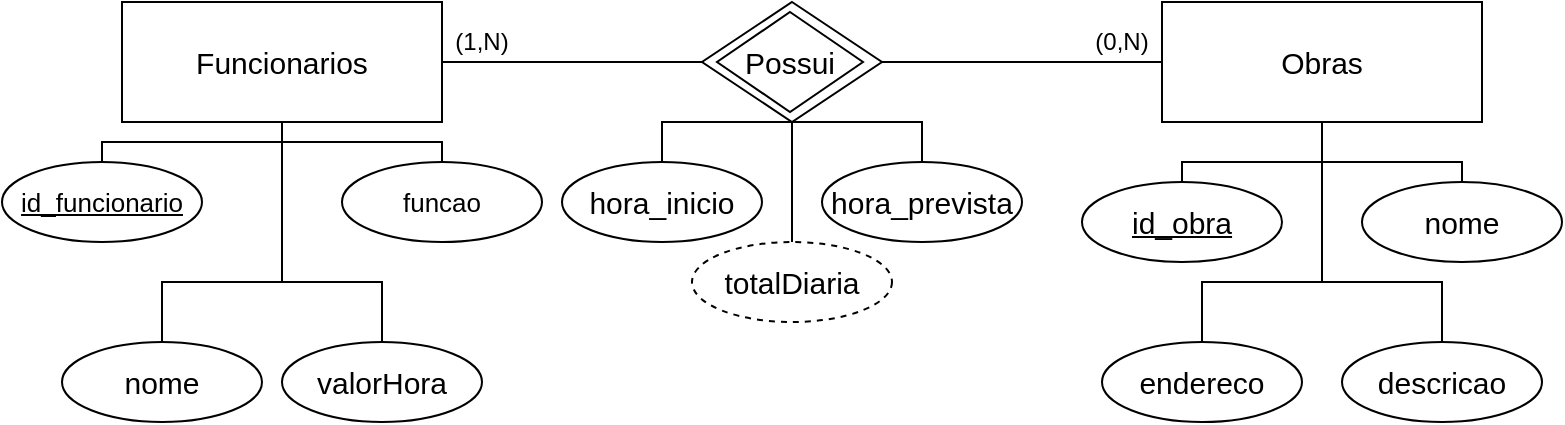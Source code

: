 <mxfile version="13.10.8" type="device"><diagram id="M8ljW2gjTNbMKuKuaZmo" name="Page-1"><mxGraphModel dx="1422" dy="794" grid="1" gridSize="10" guides="1" tooltips="1" connect="1" arrows="1" fold="1" page="1" pageScale="1" pageWidth="827" pageHeight="1169" math="0" shadow="0"><root><mxCell id="0"/><mxCell id="1" parent="0"/><mxCell id="2Evqzlc1Pz1r-t2WjGeC-44" style="edgeStyle=orthogonalEdgeStyle;rounded=0;orthogonalLoop=1;jettySize=auto;html=1;exitX=0.5;exitY=1;exitDx=0;exitDy=0;entryX=0.5;entryY=0;entryDx=0;entryDy=0;endArrow=none;endFill=0;fontSize=15;" parent="1" source="2Evqzlc1Pz1r-t2WjGeC-6" target="2Evqzlc1Pz1r-t2WjGeC-35" edge="1"><mxGeometry relative="1" as="geometry"><Array as="points"><mxPoint x="480" y="220"/></Array></mxGeometry></mxCell><mxCell id="2Evqzlc1Pz1r-t2WjGeC-45" style="edgeStyle=orthogonalEdgeStyle;rounded=0;orthogonalLoop=1;jettySize=auto;html=1;exitX=0.5;exitY=1;exitDx=0;exitDy=0;entryX=0.5;entryY=0;entryDx=0;entryDy=0;endArrow=none;endFill=0;fontSize=15;" parent="1" source="2Evqzlc1Pz1r-t2WjGeC-6" target="2Evqzlc1Pz1r-t2WjGeC-34" edge="1"><mxGeometry relative="1" as="geometry"><Array as="points"><mxPoint x="350" y="220"/></Array></mxGeometry></mxCell><mxCell id="2Evqzlc1Pz1r-t2WjGeC-47" style="edgeStyle=orthogonalEdgeStyle;rounded=0;orthogonalLoop=1;jettySize=auto;html=1;exitX=0.5;exitY=1;exitDx=0;exitDy=0;entryX=0.5;entryY=0;entryDx=0;entryDy=0;endArrow=none;endFill=0;fontSize=15;" parent="1" source="2Evqzlc1Pz1r-t2WjGeC-6" target="2Evqzlc1Pz1r-t2WjGeC-46" edge="1"><mxGeometry relative="1" as="geometry"/></mxCell><mxCell id="2Evqzlc1Pz1r-t2WjGeC-6" value="" style="rhombus;whiteSpace=wrap;html=1;fontSize=15;" parent="1" vertex="1"><mxGeometry x="370" y="160" width="90" height="60" as="geometry"/></mxCell><mxCell id="2Evqzlc1Pz1r-t2WjGeC-16" value="" style="rhombus;whiteSpace=wrap;html=1;fontSize=15;" parent="1" vertex="1"><mxGeometry x="377.5" y="165" width="73" height="50" as="geometry"/></mxCell><mxCell id="2Evqzlc1Pz1r-t2WjGeC-9" style="edgeStyle=orthogonalEdgeStyle;rounded=0;orthogonalLoop=1;jettySize=auto;html=1;exitX=1;exitY=0.5;exitDx=0;exitDy=0;entryX=0;entryY=0.5;entryDx=0;entryDy=0;fontSize=15;endArrow=none;endFill=0;" parent="1" source="2Evqzlc1Pz1r-t2WjGeC-1" target="2Evqzlc1Pz1r-t2WjGeC-6" edge="1"><mxGeometry relative="1" as="geometry"/></mxCell><mxCell id="2Evqzlc1Pz1r-t2WjGeC-24" style="edgeStyle=orthogonalEdgeStyle;rounded=0;orthogonalLoop=1;jettySize=auto;html=1;exitX=0.5;exitY=1;exitDx=0;exitDy=0;entryX=0.5;entryY=0;entryDx=0;entryDy=0;endArrow=none;endFill=0;fontSize=13;" parent="1" source="2Evqzlc1Pz1r-t2WjGeC-1" target="2Evqzlc1Pz1r-t2WjGeC-15" edge="1"><mxGeometry relative="1" as="geometry"><Array as="points"><mxPoint x="160" y="300"/><mxPoint x="100" y="300"/></Array></mxGeometry></mxCell><mxCell id="2Evqzlc1Pz1r-t2WjGeC-25" style="edgeStyle=orthogonalEdgeStyle;rounded=0;orthogonalLoop=1;jettySize=auto;html=1;exitX=0.5;exitY=1;exitDx=0;exitDy=0;entryX=0.5;entryY=0;entryDx=0;entryDy=0;endArrow=none;endFill=0;fontSize=13;" parent="1" source="2Evqzlc1Pz1r-t2WjGeC-1" target="2Evqzlc1Pz1r-t2WjGeC-11" edge="1"><mxGeometry relative="1" as="geometry"><Array as="points"><mxPoint x="160" y="230"/><mxPoint x="240" y="230"/></Array></mxGeometry></mxCell><mxCell id="2Evqzlc1Pz1r-t2WjGeC-26" style="edgeStyle=orthogonalEdgeStyle;rounded=0;orthogonalLoop=1;jettySize=auto;html=1;exitX=0.5;exitY=1;exitDx=0;exitDy=0;entryX=0.5;entryY=0;entryDx=0;entryDy=0;endArrow=none;endFill=0;fontSize=13;" parent="1" source="2Evqzlc1Pz1r-t2WjGeC-1" target="2Evqzlc1Pz1r-t2WjGeC-14" edge="1"><mxGeometry relative="1" as="geometry"><Array as="points"><mxPoint x="160" y="230"/><mxPoint x="70" y="230"/></Array></mxGeometry></mxCell><mxCell id="2Evqzlc1Pz1r-t2WjGeC-41" style="edgeStyle=orthogonalEdgeStyle;rounded=0;orthogonalLoop=1;jettySize=auto;html=1;exitX=0.5;exitY=1;exitDx=0;exitDy=0;entryX=0.5;entryY=0;entryDx=0;entryDy=0;endArrow=none;endFill=0;fontSize=15;" parent="1" source="2Evqzlc1Pz1r-t2WjGeC-1" target="2Evqzlc1Pz1r-t2WjGeC-39" edge="1"><mxGeometry relative="1" as="geometry"><Array as="points"><mxPoint x="160" y="300"/><mxPoint x="210" y="300"/></Array></mxGeometry></mxCell><mxCell id="2Evqzlc1Pz1r-t2WjGeC-1" value="" style="rounded=0;whiteSpace=wrap;html=1;" parent="1" vertex="1"><mxGeometry x="80" y="160" width="160" height="60" as="geometry"/></mxCell><mxCell id="2Evqzlc1Pz1r-t2WjGeC-37" style="edgeStyle=orthogonalEdgeStyle;rounded=0;orthogonalLoop=1;jettySize=auto;html=1;exitX=0.5;exitY=1;exitDx=0;exitDy=0;entryX=0.5;entryY=0;entryDx=0;entryDy=0;endArrow=none;endFill=0;fontSize=15;" parent="1" source="2Evqzlc1Pz1r-t2WjGeC-4" target="2Evqzlc1Pz1r-t2WjGeC-27" edge="1"><mxGeometry relative="1" as="geometry"/></mxCell><mxCell id="zGsWIa2ZH-LvQ--rBU-y-3" style="edgeStyle=orthogonalEdgeStyle;rounded=0;orthogonalLoop=1;jettySize=auto;html=1;exitX=0.5;exitY=1;exitDx=0;exitDy=0;entryX=0.5;entryY=0;entryDx=0;entryDy=0;endArrow=none;endFill=0;" edge="1" parent="1" source="2Evqzlc1Pz1r-t2WjGeC-4" target="zGsWIa2ZH-LvQ--rBU-y-1"><mxGeometry relative="1" as="geometry"/></mxCell><mxCell id="zGsWIa2ZH-LvQ--rBU-y-4" style="edgeStyle=orthogonalEdgeStyle;rounded=0;orthogonalLoop=1;jettySize=auto;html=1;exitX=0.5;exitY=1;exitDx=0;exitDy=0;entryX=0.5;entryY=0;entryDx=0;entryDy=0;endArrow=none;endFill=0;" edge="1" parent="1" source="2Evqzlc1Pz1r-t2WjGeC-4" target="2Evqzlc1Pz1r-t2WjGeC-30"><mxGeometry relative="1" as="geometry"><Array as="points"><mxPoint x="680" y="300"/><mxPoint x="620" y="300"/></Array></mxGeometry></mxCell><mxCell id="zGsWIa2ZH-LvQ--rBU-y-5" style="edgeStyle=orthogonalEdgeStyle;rounded=0;orthogonalLoop=1;jettySize=auto;html=1;exitX=0.5;exitY=1;exitDx=0;exitDy=0;entryX=0.5;entryY=0;entryDx=0;entryDy=0;endArrow=none;endFill=0;" edge="1" parent="1" source="2Evqzlc1Pz1r-t2WjGeC-4" target="2Evqzlc1Pz1r-t2WjGeC-28"><mxGeometry relative="1" as="geometry"><Array as="points"><mxPoint x="680" y="300"/><mxPoint x="740" y="300"/></Array></mxGeometry></mxCell><mxCell id="2Evqzlc1Pz1r-t2WjGeC-4" value="" style="rounded=0;whiteSpace=wrap;html=1;fontSize=15;" parent="1" vertex="1"><mxGeometry x="600" y="160" width="160" height="60" as="geometry"/></mxCell><mxCell id="2Evqzlc1Pz1r-t2WjGeC-10" style="edgeStyle=orthogonalEdgeStyle;rounded=0;orthogonalLoop=1;jettySize=auto;html=1;exitX=1;exitY=0.5;exitDx=0;exitDy=0;entryX=0;entryY=0.5;entryDx=0;entryDy=0;endArrow=none;endFill=0;fontSize=15;" parent="1" source="2Evqzlc1Pz1r-t2WjGeC-6" target="2Evqzlc1Pz1r-t2WjGeC-4" edge="1"><mxGeometry relative="1" as="geometry"/></mxCell><mxCell id="2Evqzlc1Pz1r-t2WjGeC-7" value="Possui" style="text;html=1;strokeColor=none;fillColor=none;align=center;verticalAlign=middle;whiteSpace=wrap;rounded=0;fontSize=15;" parent="1" vertex="1"><mxGeometry x="394" y="180" width="40" height="20" as="geometry"/></mxCell><mxCell id="2Evqzlc1Pz1r-t2WjGeC-8" value="Funcionarios" style="text;html=1;strokeColor=none;fillColor=none;align=center;verticalAlign=middle;whiteSpace=wrap;rounded=0;fontSize=15;" parent="1" vertex="1"><mxGeometry x="100" y="180" width="120" height="20" as="geometry"/></mxCell><mxCell id="2Evqzlc1Pz1r-t2WjGeC-11" value="" style="ellipse;whiteSpace=wrap;html=1;fontSize=15;" parent="1" vertex="1"><mxGeometry x="190" y="240" width="100" height="40" as="geometry"/></mxCell><mxCell id="2Evqzlc1Pz1r-t2WjGeC-14" value="" style="ellipse;whiteSpace=wrap;html=1;fontSize=15;" parent="1" vertex="1"><mxGeometry x="20" y="240" width="100" height="40" as="geometry"/></mxCell><mxCell id="2Evqzlc1Pz1r-t2WjGeC-15" value="" style="ellipse;whiteSpace=wrap;html=1;fontSize=15;" parent="1" vertex="1"><mxGeometry x="50" y="330" width="100" height="40" as="geometry"/></mxCell><mxCell id="2Evqzlc1Pz1r-t2WjGeC-20" value="id_funcionario" style="text;html=1;strokeColor=none;fillColor=none;align=center;verticalAlign=middle;whiteSpace=wrap;rounded=0;fontSize=13;fontStyle=4" parent="1" vertex="1"><mxGeometry x="50" y="250" width="40" height="20" as="geometry"/></mxCell><mxCell id="2Evqzlc1Pz1r-t2WjGeC-21" value="nome" style="text;html=1;strokeColor=none;fillColor=none;align=center;verticalAlign=middle;whiteSpace=wrap;rounded=0;fontSize=15;" parent="1" vertex="1"><mxGeometry x="80" y="340" width="40" height="20" as="geometry"/></mxCell><mxCell id="2Evqzlc1Pz1r-t2WjGeC-23" value="funcao" style="text;html=1;strokeColor=none;fillColor=none;align=center;verticalAlign=middle;whiteSpace=wrap;rounded=0;fontSize=13;" parent="1" vertex="1"><mxGeometry x="220" y="250" width="40" height="20" as="geometry"/></mxCell><mxCell id="2Evqzlc1Pz1r-t2WjGeC-27" value="" style="ellipse;whiteSpace=wrap;html=1;fontSize=15;" parent="1" vertex="1"><mxGeometry x="700" y="250" width="100" height="40" as="geometry"/></mxCell><mxCell id="2Evqzlc1Pz1r-t2WjGeC-28" value="descricao" style="ellipse;whiteSpace=wrap;html=1;fontSize=15;" parent="1" vertex="1"><mxGeometry x="690" y="330" width="100" height="40" as="geometry"/></mxCell><mxCell id="2Evqzlc1Pz1r-t2WjGeC-30" value="endereco" style="ellipse;whiteSpace=wrap;html=1;fontSize=15;" parent="1" vertex="1"><mxGeometry x="570" y="330" width="100" height="40" as="geometry"/></mxCell><mxCell id="2Evqzlc1Pz1r-t2WjGeC-32" value="Obras" style="text;html=1;strokeColor=none;fillColor=none;align=center;verticalAlign=middle;whiteSpace=wrap;rounded=0;fontSize=15;" parent="1" vertex="1"><mxGeometry x="660" y="180" width="40" height="20" as="geometry"/></mxCell><mxCell id="2Evqzlc1Pz1r-t2WjGeC-33" value="nome" style="text;html=1;strokeColor=none;fillColor=none;align=center;verticalAlign=middle;whiteSpace=wrap;rounded=0;fontSize=15;" parent="1" vertex="1"><mxGeometry x="730" y="260" width="40" height="20" as="geometry"/></mxCell><mxCell id="2Evqzlc1Pz1r-t2WjGeC-34" value="hora_inicio" style="ellipse;whiteSpace=wrap;html=1;fontSize=15;" parent="1" vertex="1"><mxGeometry x="300" y="240" width="100" height="40" as="geometry"/></mxCell><mxCell id="2Evqzlc1Pz1r-t2WjGeC-35" value="hora_prevista" style="ellipse;whiteSpace=wrap;html=1;fontSize=15;" parent="1" vertex="1"><mxGeometry x="430" y="240" width="100" height="40" as="geometry"/></mxCell><mxCell id="2Evqzlc1Pz1r-t2WjGeC-39" value="valorHora" style="ellipse;whiteSpace=wrap;html=1;fontSize=15;" parent="1" vertex="1"><mxGeometry x="160" y="330" width="100" height="40" as="geometry"/></mxCell><mxCell id="2Evqzlc1Pz1r-t2WjGeC-46" value="totalDiaria" style="ellipse;whiteSpace=wrap;html=1;fontSize=15;dashed=1;" parent="1" vertex="1"><mxGeometry x="365" y="280" width="100" height="40" as="geometry"/></mxCell><mxCell id="2Evqzlc1Pz1r-t2WjGeC-48" value="(1,N)" style="text;html=1;strokeColor=none;fillColor=none;align=center;verticalAlign=middle;whiteSpace=wrap;rounded=0;fontSize=12;" parent="1" vertex="1"><mxGeometry x="240" y="170" width="40" height="20" as="geometry"/></mxCell><mxCell id="2Evqzlc1Pz1r-t2WjGeC-49" value="(0,N)" style="text;html=1;strokeColor=none;fillColor=none;align=center;verticalAlign=middle;whiteSpace=wrap;rounded=0;fontSize=12;" parent="1" vertex="1"><mxGeometry x="560" y="170" width="40" height="20" as="geometry"/></mxCell><mxCell id="zGsWIa2ZH-LvQ--rBU-y-1" value="" style="ellipse;whiteSpace=wrap;html=1;fontSize=15;" vertex="1" parent="1"><mxGeometry x="560" y="250" width="100" height="40" as="geometry"/></mxCell><mxCell id="zGsWIa2ZH-LvQ--rBU-y-2" value="id_obra" style="text;html=1;strokeColor=none;fillColor=none;align=center;verticalAlign=middle;whiteSpace=wrap;rounded=0;fontSize=15;fontStyle=4" vertex="1" parent="1"><mxGeometry x="590" y="260" width="40" height="20" as="geometry"/></mxCell></root></mxGraphModel></diagram></mxfile>